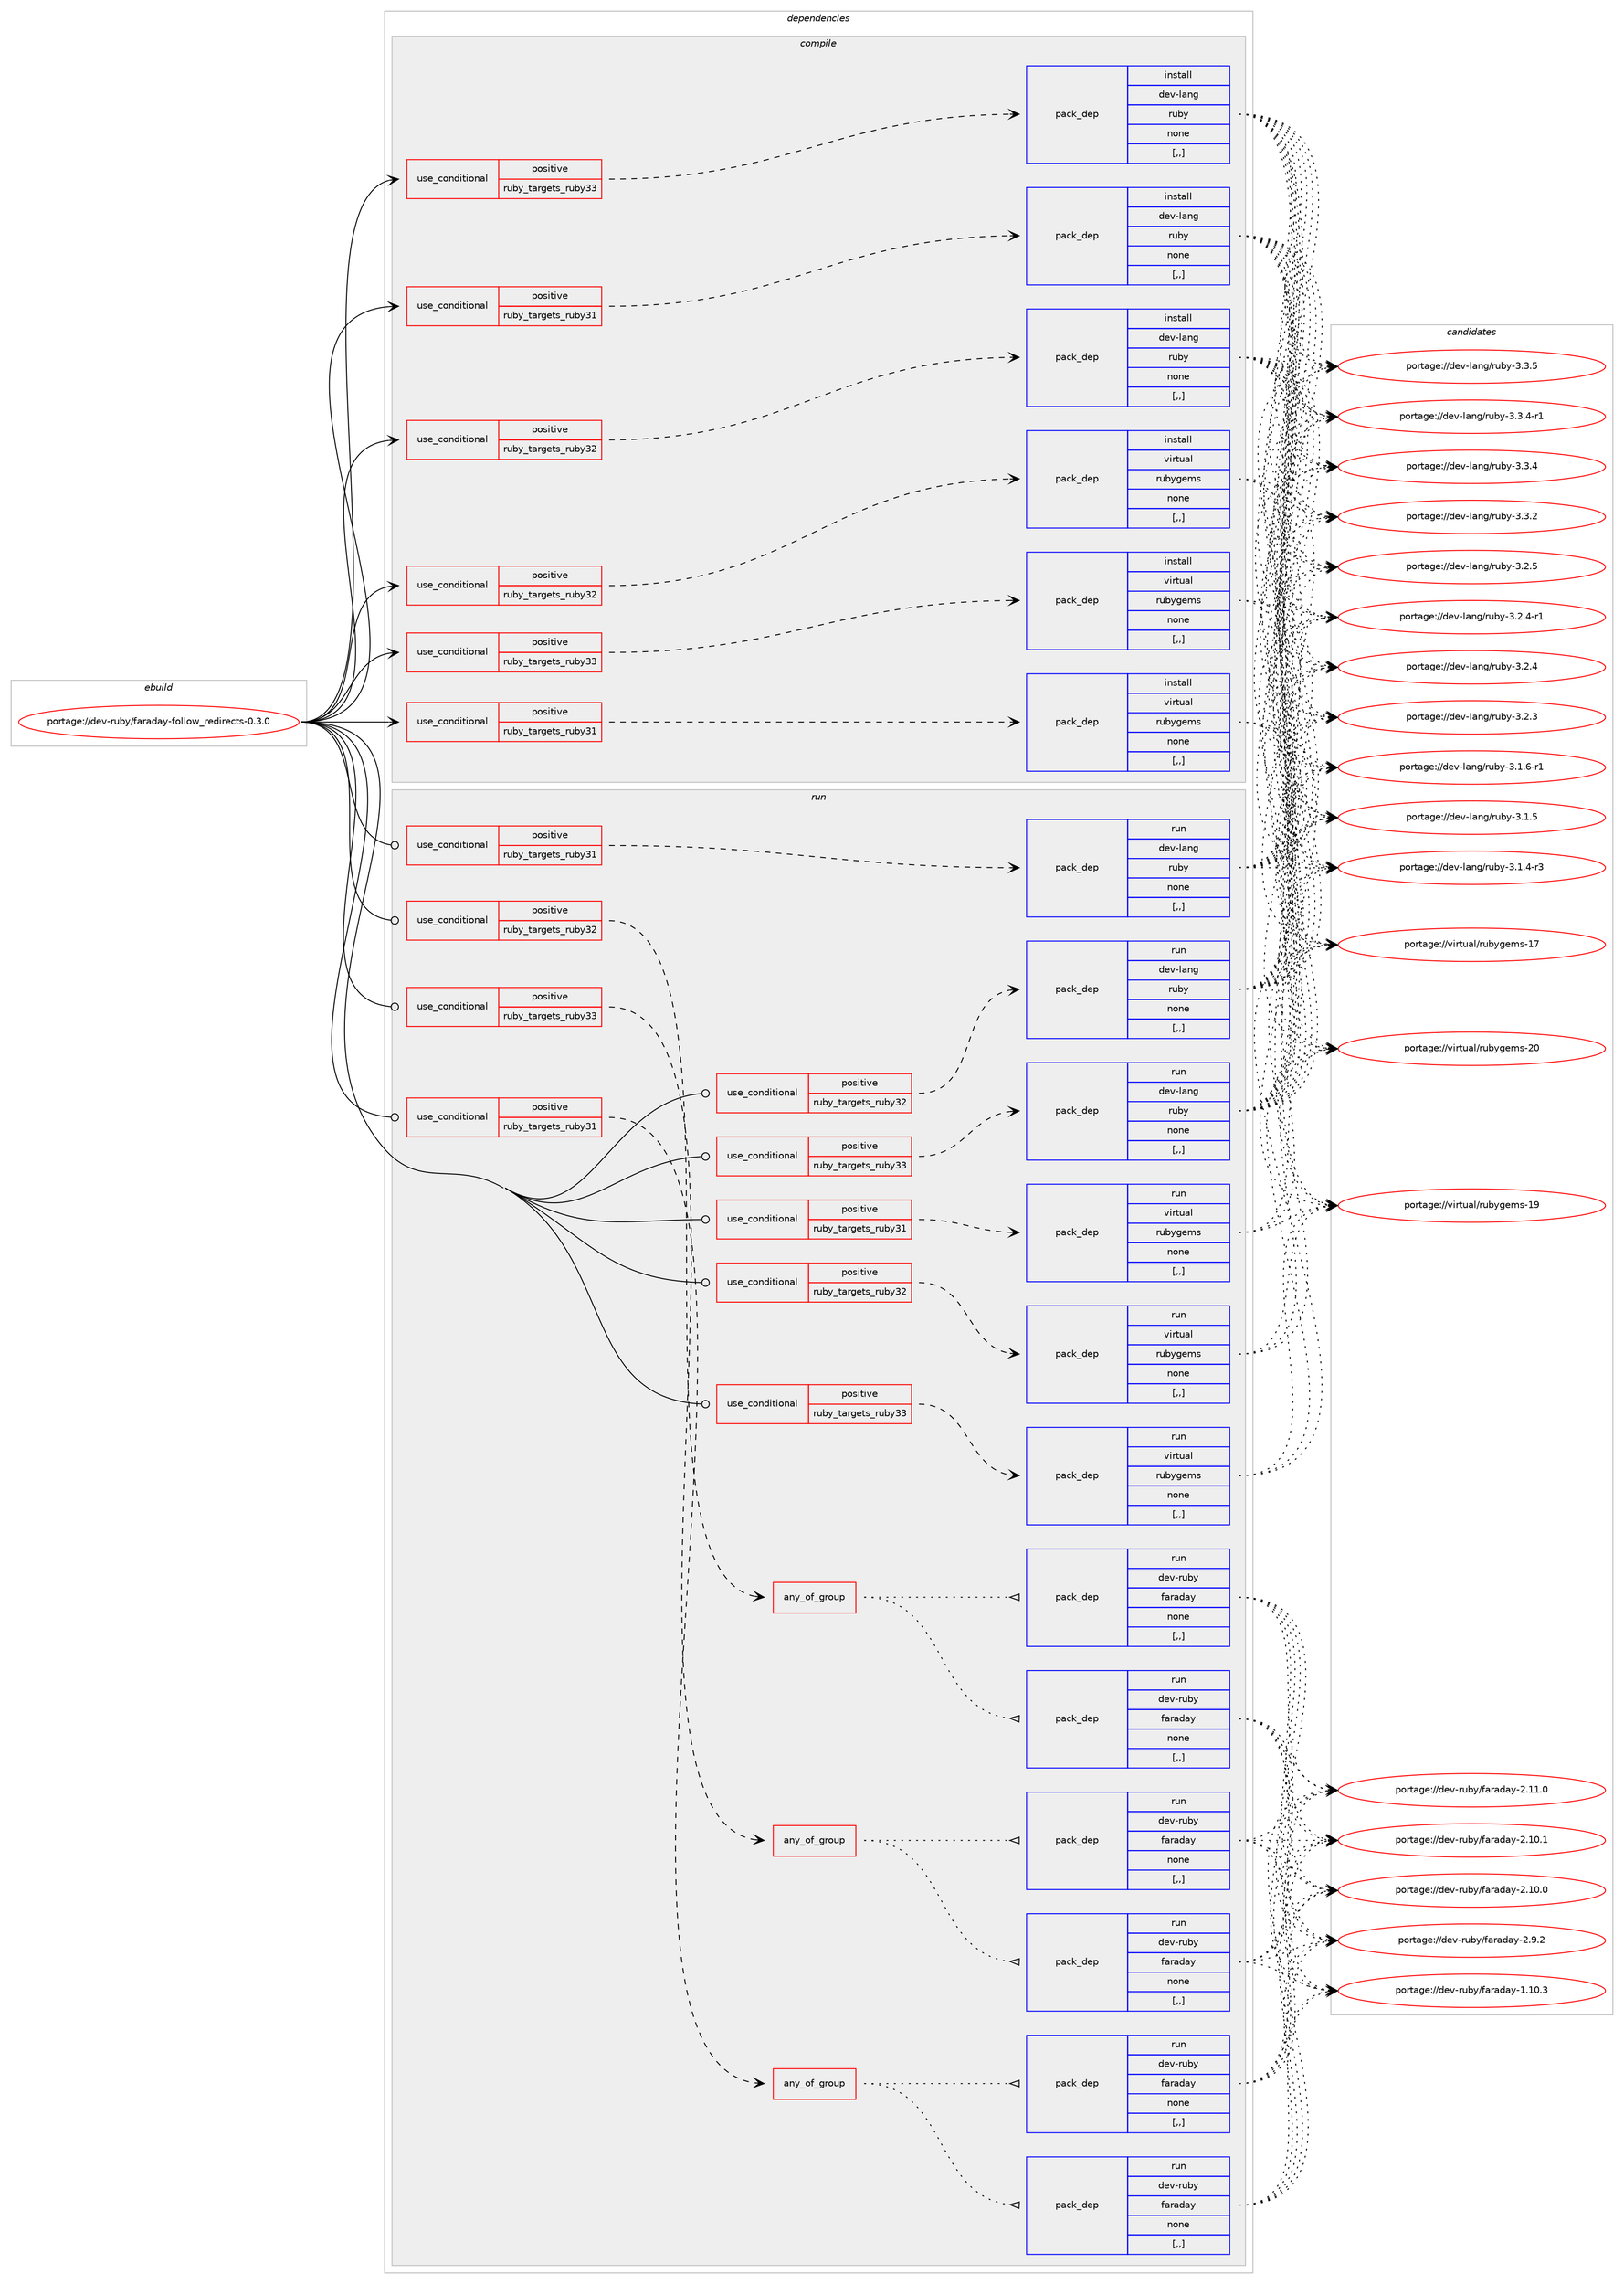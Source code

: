 digraph prolog {

# *************
# Graph options
# *************

newrank=true;
concentrate=true;
compound=true;
graph [rankdir=LR,fontname=Helvetica,fontsize=10,ranksep=1.5];#, ranksep=2.5, nodesep=0.2];
edge  [arrowhead=vee];
node  [fontname=Helvetica,fontsize=10];

# **********
# The ebuild
# **********

subgraph cluster_leftcol {
color=gray;
label=<<i>ebuild</i>>;
id [label="portage://dev-ruby/faraday-follow_redirects-0.3.0", color=red, width=4, href="../dev-ruby/faraday-follow_redirects-0.3.0.svg"];
}

# ****************
# The dependencies
# ****************

subgraph cluster_midcol {
color=gray;
label=<<i>dependencies</i>>;
subgraph cluster_compile {
fillcolor="#eeeeee";
style=filled;
label=<<i>compile</i>>;
subgraph cond178424 {
dependency679211 [label=<<TABLE BORDER="0" CELLBORDER="1" CELLSPACING="0" CELLPADDING="4"><TR><TD ROWSPAN="3" CELLPADDING="10">use_conditional</TD></TR><TR><TD>positive</TD></TR><TR><TD>ruby_targets_ruby31</TD></TR></TABLE>>, shape=none, color=red];
subgraph pack495867 {
dependency679212 [label=<<TABLE BORDER="0" CELLBORDER="1" CELLSPACING="0" CELLPADDING="4" WIDTH="220"><TR><TD ROWSPAN="6" CELLPADDING="30">pack_dep</TD></TR><TR><TD WIDTH="110">install</TD></TR><TR><TD>dev-lang</TD></TR><TR><TD>ruby</TD></TR><TR><TD>none</TD></TR><TR><TD>[,,]</TD></TR></TABLE>>, shape=none, color=blue];
}
dependency679211:e -> dependency679212:w [weight=20,style="dashed",arrowhead="vee"];
}
id:e -> dependency679211:w [weight=20,style="solid",arrowhead="vee"];
subgraph cond178425 {
dependency679213 [label=<<TABLE BORDER="0" CELLBORDER="1" CELLSPACING="0" CELLPADDING="4"><TR><TD ROWSPAN="3" CELLPADDING="10">use_conditional</TD></TR><TR><TD>positive</TD></TR><TR><TD>ruby_targets_ruby31</TD></TR></TABLE>>, shape=none, color=red];
subgraph pack495868 {
dependency679214 [label=<<TABLE BORDER="0" CELLBORDER="1" CELLSPACING="0" CELLPADDING="4" WIDTH="220"><TR><TD ROWSPAN="6" CELLPADDING="30">pack_dep</TD></TR><TR><TD WIDTH="110">install</TD></TR><TR><TD>virtual</TD></TR><TR><TD>rubygems</TD></TR><TR><TD>none</TD></TR><TR><TD>[,,]</TD></TR></TABLE>>, shape=none, color=blue];
}
dependency679213:e -> dependency679214:w [weight=20,style="dashed",arrowhead="vee"];
}
id:e -> dependency679213:w [weight=20,style="solid",arrowhead="vee"];
subgraph cond178426 {
dependency679215 [label=<<TABLE BORDER="0" CELLBORDER="1" CELLSPACING="0" CELLPADDING="4"><TR><TD ROWSPAN="3" CELLPADDING="10">use_conditional</TD></TR><TR><TD>positive</TD></TR><TR><TD>ruby_targets_ruby32</TD></TR></TABLE>>, shape=none, color=red];
subgraph pack495869 {
dependency679216 [label=<<TABLE BORDER="0" CELLBORDER="1" CELLSPACING="0" CELLPADDING="4" WIDTH="220"><TR><TD ROWSPAN="6" CELLPADDING="30">pack_dep</TD></TR><TR><TD WIDTH="110">install</TD></TR><TR><TD>dev-lang</TD></TR><TR><TD>ruby</TD></TR><TR><TD>none</TD></TR><TR><TD>[,,]</TD></TR></TABLE>>, shape=none, color=blue];
}
dependency679215:e -> dependency679216:w [weight=20,style="dashed",arrowhead="vee"];
}
id:e -> dependency679215:w [weight=20,style="solid",arrowhead="vee"];
subgraph cond178427 {
dependency679217 [label=<<TABLE BORDER="0" CELLBORDER="1" CELLSPACING="0" CELLPADDING="4"><TR><TD ROWSPAN="3" CELLPADDING="10">use_conditional</TD></TR><TR><TD>positive</TD></TR><TR><TD>ruby_targets_ruby32</TD></TR></TABLE>>, shape=none, color=red];
subgraph pack495870 {
dependency679218 [label=<<TABLE BORDER="0" CELLBORDER="1" CELLSPACING="0" CELLPADDING="4" WIDTH="220"><TR><TD ROWSPAN="6" CELLPADDING="30">pack_dep</TD></TR><TR><TD WIDTH="110">install</TD></TR><TR><TD>virtual</TD></TR><TR><TD>rubygems</TD></TR><TR><TD>none</TD></TR><TR><TD>[,,]</TD></TR></TABLE>>, shape=none, color=blue];
}
dependency679217:e -> dependency679218:w [weight=20,style="dashed",arrowhead="vee"];
}
id:e -> dependency679217:w [weight=20,style="solid",arrowhead="vee"];
subgraph cond178428 {
dependency679219 [label=<<TABLE BORDER="0" CELLBORDER="1" CELLSPACING="0" CELLPADDING="4"><TR><TD ROWSPAN="3" CELLPADDING="10">use_conditional</TD></TR><TR><TD>positive</TD></TR><TR><TD>ruby_targets_ruby33</TD></TR></TABLE>>, shape=none, color=red];
subgraph pack495871 {
dependency679220 [label=<<TABLE BORDER="0" CELLBORDER="1" CELLSPACING="0" CELLPADDING="4" WIDTH="220"><TR><TD ROWSPAN="6" CELLPADDING="30">pack_dep</TD></TR><TR><TD WIDTH="110">install</TD></TR><TR><TD>dev-lang</TD></TR><TR><TD>ruby</TD></TR><TR><TD>none</TD></TR><TR><TD>[,,]</TD></TR></TABLE>>, shape=none, color=blue];
}
dependency679219:e -> dependency679220:w [weight=20,style="dashed",arrowhead="vee"];
}
id:e -> dependency679219:w [weight=20,style="solid",arrowhead="vee"];
subgraph cond178429 {
dependency679221 [label=<<TABLE BORDER="0" CELLBORDER="1" CELLSPACING="0" CELLPADDING="4"><TR><TD ROWSPAN="3" CELLPADDING="10">use_conditional</TD></TR><TR><TD>positive</TD></TR><TR><TD>ruby_targets_ruby33</TD></TR></TABLE>>, shape=none, color=red];
subgraph pack495872 {
dependency679222 [label=<<TABLE BORDER="0" CELLBORDER="1" CELLSPACING="0" CELLPADDING="4" WIDTH="220"><TR><TD ROWSPAN="6" CELLPADDING="30">pack_dep</TD></TR><TR><TD WIDTH="110">install</TD></TR><TR><TD>virtual</TD></TR><TR><TD>rubygems</TD></TR><TR><TD>none</TD></TR><TR><TD>[,,]</TD></TR></TABLE>>, shape=none, color=blue];
}
dependency679221:e -> dependency679222:w [weight=20,style="dashed",arrowhead="vee"];
}
id:e -> dependency679221:w [weight=20,style="solid",arrowhead="vee"];
}
subgraph cluster_compileandrun {
fillcolor="#eeeeee";
style=filled;
label=<<i>compile and run</i>>;
}
subgraph cluster_run {
fillcolor="#eeeeee";
style=filled;
label=<<i>run</i>>;
subgraph cond178430 {
dependency679223 [label=<<TABLE BORDER="0" CELLBORDER="1" CELLSPACING="0" CELLPADDING="4"><TR><TD ROWSPAN="3" CELLPADDING="10">use_conditional</TD></TR><TR><TD>positive</TD></TR><TR><TD>ruby_targets_ruby31</TD></TR></TABLE>>, shape=none, color=red];
subgraph any4539 {
dependency679224 [label=<<TABLE BORDER="0" CELLBORDER="1" CELLSPACING="0" CELLPADDING="4"><TR><TD CELLPADDING="10">any_of_group</TD></TR></TABLE>>, shape=none, color=red];subgraph pack495873 {
dependency679225 [label=<<TABLE BORDER="0" CELLBORDER="1" CELLSPACING="0" CELLPADDING="4" WIDTH="220"><TR><TD ROWSPAN="6" CELLPADDING="30">pack_dep</TD></TR><TR><TD WIDTH="110">run</TD></TR><TR><TD>dev-ruby</TD></TR><TR><TD>faraday</TD></TR><TR><TD>none</TD></TR><TR><TD>[,,]</TD></TR></TABLE>>, shape=none, color=blue];
}
dependency679224:e -> dependency679225:w [weight=20,style="dotted",arrowhead="oinv"];
subgraph pack495874 {
dependency679226 [label=<<TABLE BORDER="0" CELLBORDER="1" CELLSPACING="0" CELLPADDING="4" WIDTH="220"><TR><TD ROWSPAN="6" CELLPADDING="30">pack_dep</TD></TR><TR><TD WIDTH="110">run</TD></TR><TR><TD>dev-ruby</TD></TR><TR><TD>faraday</TD></TR><TR><TD>none</TD></TR><TR><TD>[,,]</TD></TR></TABLE>>, shape=none, color=blue];
}
dependency679224:e -> dependency679226:w [weight=20,style="dotted",arrowhead="oinv"];
}
dependency679223:e -> dependency679224:w [weight=20,style="dashed",arrowhead="vee"];
}
id:e -> dependency679223:w [weight=20,style="solid",arrowhead="odot"];
subgraph cond178431 {
dependency679227 [label=<<TABLE BORDER="0" CELLBORDER="1" CELLSPACING="0" CELLPADDING="4"><TR><TD ROWSPAN="3" CELLPADDING="10">use_conditional</TD></TR><TR><TD>positive</TD></TR><TR><TD>ruby_targets_ruby31</TD></TR></TABLE>>, shape=none, color=red];
subgraph pack495875 {
dependency679228 [label=<<TABLE BORDER="0" CELLBORDER="1" CELLSPACING="0" CELLPADDING="4" WIDTH="220"><TR><TD ROWSPAN="6" CELLPADDING="30">pack_dep</TD></TR><TR><TD WIDTH="110">run</TD></TR><TR><TD>dev-lang</TD></TR><TR><TD>ruby</TD></TR><TR><TD>none</TD></TR><TR><TD>[,,]</TD></TR></TABLE>>, shape=none, color=blue];
}
dependency679227:e -> dependency679228:w [weight=20,style="dashed",arrowhead="vee"];
}
id:e -> dependency679227:w [weight=20,style="solid",arrowhead="odot"];
subgraph cond178432 {
dependency679229 [label=<<TABLE BORDER="0" CELLBORDER="1" CELLSPACING="0" CELLPADDING="4"><TR><TD ROWSPAN="3" CELLPADDING="10">use_conditional</TD></TR><TR><TD>positive</TD></TR><TR><TD>ruby_targets_ruby31</TD></TR></TABLE>>, shape=none, color=red];
subgraph pack495876 {
dependency679230 [label=<<TABLE BORDER="0" CELLBORDER="1" CELLSPACING="0" CELLPADDING="4" WIDTH="220"><TR><TD ROWSPAN="6" CELLPADDING="30">pack_dep</TD></TR><TR><TD WIDTH="110">run</TD></TR><TR><TD>virtual</TD></TR><TR><TD>rubygems</TD></TR><TR><TD>none</TD></TR><TR><TD>[,,]</TD></TR></TABLE>>, shape=none, color=blue];
}
dependency679229:e -> dependency679230:w [weight=20,style="dashed",arrowhead="vee"];
}
id:e -> dependency679229:w [weight=20,style="solid",arrowhead="odot"];
subgraph cond178433 {
dependency679231 [label=<<TABLE BORDER="0" CELLBORDER="1" CELLSPACING="0" CELLPADDING="4"><TR><TD ROWSPAN="3" CELLPADDING="10">use_conditional</TD></TR><TR><TD>positive</TD></TR><TR><TD>ruby_targets_ruby32</TD></TR></TABLE>>, shape=none, color=red];
subgraph any4540 {
dependency679232 [label=<<TABLE BORDER="0" CELLBORDER="1" CELLSPACING="0" CELLPADDING="4"><TR><TD CELLPADDING="10">any_of_group</TD></TR></TABLE>>, shape=none, color=red];subgraph pack495877 {
dependency679233 [label=<<TABLE BORDER="0" CELLBORDER="1" CELLSPACING="0" CELLPADDING="4" WIDTH="220"><TR><TD ROWSPAN="6" CELLPADDING="30">pack_dep</TD></TR><TR><TD WIDTH="110">run</TD></TR><TR><TD>dev-ruby</TD></TR><TR><TD>faraday</TD></TR><TR><TD>none</TD></TR><TR><TD>[,,]</TD></TR></TABLE>>, shape=none, color=blue];
}
dependency679232:e -> dependency679233:w [weight=20,style="dotted",arrowhead="oinv"];
subgraph pack495878 {
dependency679234 [label=<<TABLE BORDER="0" CELLBORDER="1" CELLSPACING="0" CELLPADDING="4" WIDTH="220"><TR><TD ROWSPAN="6" CELLPADDING="30">pack_dep</TD></TR><TR><TD WIDTH="110">run</TD></TR><TR><TD>dev-ruby</TD></TR><TR><TD>faraday</TD></TR><TR><TD>none</TD></TR><TR><TD>[,,]</TD></TR></TABLE>>, shape=none, color=blue];
}
dependency679232:e -> dependency679234:w [weight=20,style="dotted",arrowhead="oinv"];
}
dependency679231:e -> dependency679232:w [weight=20,style="dashed",arrowhead="vee"];
}
id:e -> dependency679231:w [weight=20,style="solid",arrowhead="odot"];
subgraph cond178434 {
dependency679235 [label=<<TABLE BORDER="0" CELLBORDER="1" CELLSPACING="0" CELLPADDING="4"><TR><TD ROWSPAN="3" CELLPADDING="10">use_conditional</TD></TR><TR><TD>positive</TD></TR><TR><TD>ruby_targets_ruby32</TD></TR></TABLE>>, shape=none, color=red];
subgraph pack495879 {
dependency679236 [label=<<TABLE BORDER="0" CELLBORDER="1" CELLSPACING="0" CELLPADDING="4" WIDTH="220"><TR><TD ROWSPAN="6" CELLPADDING="30">pack_dep</TD></TR><TR><TD WIDTH="110">run</TD></TR><TR><TD>dev-lang</TD></TR><TR><TD>ruby</TD></TR><TR><TD>none</TD></TR><TR><TD>[,,]</TD></TR></TABLE>>, shape=none, color=blue];
}
dependency679235:e -> dependency679236:w [weight=20,style="dashed",arrowhead="vee"];
}
id:e -> dependency679235:w [weight=20,style="solid",arrowhead="odot"];
subgraph cond178435 {
dependency679237 [label=<<TABLE BORDER="0" CELLBORDER="1" CELLSPACING="0" CELLPADDING="4"><TR><TD ROWSPAN="3" CELLPADDING="10">use_conditional</TD></TR><TR><TD>positive</TD></TR><TR><TD>ruby_targets_ruby32</TD></TR></TABLE>>, shape=none, color=red];
subgraph pack495880 {
dependency679238 [label=<<TABLE BORDER="0" CELLBORDER="1" CELLSPACING="0" CELLPADDING="4" WIDTH="220"><TR><TD ROWSPAN="6" CELLPADDING="30">pack_dep</TD></TR><TR><TD WIDTH="110">run</TD></TR><TR><TD>virtual</TD></TR><TR><TD>rubygems</TD></TR><TR><TD>none</TD></TR><TR><TD>[,,]</TD></TR></TABLE>>, shape=none, color=blue];
}
dependency679237:e -> dependency679238:w [weight=20,style="dashed",arrowhead="vee"];
}
id:e -> dependency679237:w [weight=20,style="solid",arrowhead="odot"];
subgraph cond178436 {
dependency679239 [label=<<TABLE BORDER="0" CELLBORDER="1" CELLSPACING="0" CELLPADDING="4"><TR><TD ROWSPAN="3" CELLPADDING="10">use_conditional</TD></TR><TR><TD>positive</TD></TR><TR><TD>ruby_targets_ruby33</TD></TR></TABLE>>, shape=none, color=red];
subgraph any4541 {
dependency679240 [label=<<TABLE BORDER="0" CELLBORDER="1" CELLSPACING="0" CELLPADDING="4"><TR><TD CELLPADDING="10">any_of_group</TD></TR></TABLE>>, shape=none, color=red];subgraph pack495881 {
dependency679241 [label=<<TABLE BORDER="0" CELLBORDER="1" CELLSPACING="0" CELLPADDING="4" WIDTH="220"><TR><TD ROWSPAN="6" CELLPADDING="30">pack_dep</TD></TR><TR><TD WIDTH="110">run</TD></TR><TR><TD>dev-ruby</TD></TR><TR><TD>faraday</TD></TR><TR><TD>none</TD></TR><TR><TD>[,,]</TD></TR></TABLE>>, shape=none, color=blue];
}
dependency679240:e -> dependency679241:w [weight=20,style="dotted",arrowhead="oinv"];
subgraph pack495882 {
dependency679242 [label=<<TABLE BORDER="0" CELLBORDER="1" CELLSPACING="0" CELLPADDING="4" WIDTH="220"><TR><TD ROWSPAN="6" CELLPADDING="30">pack_dep</TD></TR><TR><TD WIDTH="110">run</TD></TR><TR><TD>dev-ruby</TD></TR><TR><TD>faraday</TD></TR><TR><TD>none</TD></TR><TR><TD>[,,]</TD></TR></TABLE>>, shape=none, color=blue];
}
dependency679240:e -> dependency679242:w [weight=20,style="dotted",arrowhead="oinv"];
}
dependency679239:e -> dependency679240:w [weight=20,style="dashed",arrowhead="vee"];
}
id:e -> dependency679239:w [weight=20,style="solid",arrowhead="odot"];
subgraph cond178437 {
dependency679243 [label=<<TABLE BORDER="0" CELLBORDER="1" CELLSPACING="0" CELLPADDING="4"><TR><TD ROWSPAN="3" CELLPADDING="10">use_conditional</TD></TR><TR><TD>positive</TD></TR><TR><TD>ruby_targets_ruby33</TD></TR></TABLE>>, shape=none, color=red];
subgraph pack495883 {
dependency679244 [label=<<TABLE BORDER="0" CELLBORDER="1" CELLSPACING="0" CELLPADDING="4" WIDTH="220"><TR><TD ROWSPAN="6" CELLPADDING="30">pack_dep</TD></TR><TR><TD WIDTH="110">run</TD></TR><TR><TD>dev-lang</TD></TR><TR><TD>ruby</TD></TR><TR><TD>none</TD></TR><TR><TD>[,,]</TD></TR></TABLE>>, shape=none, color=blue];
}
dependency679243:e -> dependency679244:w [weight=20,style="dashed",arrowhead="vee"];
}
id:e -> dependency679243:w [weight=20,style="solid",arrowhead="odot"];
subgraph cond178438 {
dependency679245 [label=<<TABLE BORDER="0" CELLBORDER="1" CELLSPACING="0" CELLPADDING="4"><TR><TD ROWSPAN="3" CELLPADDING="10">use_conditional</TD></TR><TR><TD>positive</TD></TR><TR><TD>ruby_targets_ruby33</TD></TR></TABLE>>, shape=none, color=red];
subgraph pack495884 {
dependency679246 [label=<<TABLE BORDER="0" CELLBORDER="1" CELLSPACING="0" CELLPADDING="4" WIDTH="220"><TR><TD ROWSPAN="6" CELLPADDING="30">pack_dep</TD></TR><TR><TD WIDTH="110">run</TD></TR><TR><TD>virtual</TD></TR><TR><TD>rubygems</TD></TR><TR><TD>none</TD></TR><TR><TD>[,,]</TD></TR></TABLE>>, shape=none, color=blue];
}
dependency679245:e -> dependency679246:w [weight=20,style="dashed",arrowhead="vee"];
}
id:e -> dependency679245:w [weight=20,style="solid",arrowhead="odot"];
}
}

# **************
# The candidates
# **************

subgraph cluster_choices {
rank=same;
color=gray;
label=<<i>candidates</i>>;

subgraph choice495867 {
color=black;
nodesep=1;
choice10010111845108971101034711411798121455146514653 [label="portage://dev-lang/ruby-3.3.5", color=red, width=4,href="../dev-lang/ruby-3.3.5.svg"];
choice100101118451089711010347114117981214551465146524511449 [label="portage://dev-lang/ruby-3.3.4-r1", color=red, width=4,href="../dev-lang/ruby-3.3.4-r1.svg"];
choice10010111845108971101034711411798121455146514652 [label="portage://dev-lang/ruby-3.3.4", color=red, width=4,href="../dev-lang/ruby-3.3.4.svg"];
choice10010111845108971101034711411798121455146514650 [label="portage://dev-lang/ruby-3.3.2", color=red, width=4,href="../dev-lang/ruby-3.3.2.svg"];
choice10010111845108971101034711411798121455146504653 [label="portage://dev-lang/ruby-3.2.5", color=red, width=4,href="../dev-lang/ruby-3.2.5.svg"];
choice100101118451089711010347114117981214551465046524511449 [label="portage://dev-lang/ruby-3.2.4-r1", color=red, width=4,href="../dev-lang/ruby-3.2.4-r1.svg"];
choice10010111845108971101034711411798121455146504652 [label="portage://dev-lang/ruby-3.2.4", color=red, width=4,href="../dev-lang/ruby-3.2.4.svg"];
choice10010111845108971101034711411798121455146504651 [label="portage://dev-lang/ruby-3.2.3", color=red, width=4,href="../dev-lang/ruby-3.2.3.svg"];
choice100101118451089711010347114117981214551464946544511449 [label="portage://dev-lang/ruby-3.1.6-r1", color=red, width=4,href="../dev-lang/ruby-3.1.6-r1.svg"];
choice10010111845108971101034711411798121455146494653 [label="portage://dev-lang/ruby-3.1.5", color=red, width=4,href="../dev-lang/ruby-3.1.5.svg"];
choice100101118451089711010347114117981214551464946524511451 [label="portage://dev-lang/ruby-3.1.4-r3", color=red, width=4,href="../dev-lang/ruby-3.1.4-r3.svg"];
dependency679212:e -> choice10010111845108971101034711411798121455146514653:w [style=dotted,weight="100"];
dependency679212:e -> choice100101118451089711010347114117981214551465146524511449:w [style=dotted,weight="100"];
dependency679212:e -> choice10010111845108971101034711411798121455146514652:w [style=dotted,weight="100"];
dependency679212:e -> choice10010111845108971101034711411798121455146514650:w [style=dotted,weight="100"];
dependency679212:e -> choice10010111845108971101034711411798121455146504653:w [style=dotted,weight="100"];
dependency679212:e -> choice100101118451089711010347114117981214551465046524511449:w [style=dotted,weight="100"];
dependency679212:e -> choice10010111845108971101034711411798121455146504652:w [style=dotted,weight="100"];
dependency679212:e -> choice10010111845108971101034711411798121455146504651:w [style=dotted,weight="100"];
dependency679212:e -> choice100101118451089711010347114117981214551464946544511449:w [style=dotted,weight="100"];
dependency679212:e -> choice10010111845108971101034711411798121455146494653:w [style=dotted,weight="100"];
dependency679212:e -> choice100101118451089711010347114117981214551464946524511451:w [style=dotted,weight="100"];
}
subgraph choice495868 {
color=black;
nodesep=1;
choice118105114116117971084711411798121103101109115455048 [label="portage://virtual/rubygems-20", color=red, width=4,href="../virtual/rubygems-20.svg"];
choice118105114116117971084711411798121103101109115454957 [label="portage://virtual/rubygems-19", color=red, width=4,href="../virtual/rubygems-19.svg"];
choice118105114116117971084711411798121103101109115454955 [label="portage://virtual/rubygems-17", color=red, width=4,href="../virtual/rubygems-17.svg"];
dependency679214:e -> choice118105114116117971084711411798121103101109115455048:w [style=dotted,weight="100"];
dependency679214:e -> choice118105114116117971084711411798121103101109115454957:w [style=dotted,weight="100"];
dependency679214:e -> choice118105114116117971084711411798121103101109115454955:w [style=dotted,weight="100"];
}
subgraph choice495869 {
color=black;
nodesep=1;
choice10010111845108971101034711411798121455146514653 [label="portage://dev-lang/ruby-3.3.5", color=red, width=4,href="../dev-lang/ruby-3.3.5.svg"];
choice100101118451089711010347114117981214551465146524511449 [label="portage://dev-lang/ruby-3.3.4-r1", color=red, width=4,href="../dev-lang/ruby-3.3.4-r1.svg"];
choice10010111845108971101034711411798121455146514652 [label="portage://dev-lang/ruby-3.3.4", color=red, width=4,href="../dev-lang/ruby-3.3.4.svg"];
choice10010111845108971101034711411798121455146514650 [label="portage://dev-lang/ruby-3.3.2", color=red, width=4,href="../dev-lang/ruby-3.3.2.svg"];
choice10010111845108971101034711411798121455146504653 [label="portage://dev-lang/ruby-3.2.5", color=red, width=4,href="../dev-lang/ruby-3.2.5.svg"];
choice100101118451089711010347114117981214551465046524511449 [label="portage://dev-lang/ruby-3.2.4-r1", color=red, width=4,href="../dev-lang/ruby-3.2.4-r1.svg"];
choice10010111845108971101034711411798121455146504652 [label="portage://dev-lang/ruby-3.2.4", color=red, width=4,href="../dev-lang/ruby-3.2.4.svg"];
choice10010111845108971101034711411798121455146504651 [label="portage://dev-lang/ruby-3.2.3", color=red, width=4,href="../dev-lang/ruby-3.2.3.svg"];
choice100101118451089711010347114117981214551464946544511449 [label="portage://dev-lang/ruby-3.1.6-r1", color=red, width=4,href="../dev-lang/ruby-3.1.6-r1.svg"];
choice10010111845108971101034711411798121455146494653 [label="portage://dev-lang/ruby-3.1.5", color=red, width=4,href="../dev-lang/ruby-3.1.5.svg"];
choice100101118451089711010347114117981214551464946524511451 [label="portage://dev-lang/ruby-3.1.4-r3", color=red, width=4,href="../dev-lang/ruby-3.1.4-r3.svg"];
dependency679216:e -> choice10010111845108971101034711411798121455146514653:w [style=dotted,weight="100"];
dependency679216:e -> choice100101118451089711010347114117981214551465146524511449:w [style=dotted,weight="100"];
dependency679216:e -> choice10010111845108971101034711411798121455146514652:w [style=dotted,weight="100"];
dependency679216:e -> choice10010111845108971101034711411798121455146514650:w [style=dotted,weight="100"];
dependency679216:e -> choice10010111845108971101034711411798121455146504653:w [style=dotted,weight="100"];
dependency679216:e -> choice100101118451089711010347114117981214551465046524511449:w [style=dotted,weight="100"];
dependency679216:e -> choice10010111845108971101034711411798121455146504652:w [style=dotted,weight="100"];
dependency679216:e -> choice10010111845108971101034711411798121455146504651:w [style=dotted,weight="100"];
dependency679216:e -> choice100101118451089711010347114117981214551464946544511449:w [style=dotted,weight="100"];
dependency679216:e -> choice10010111845108971101034711411798121455146494653:w [style=dotted,weight="100"];
dependency679216:e -> choice100101118451089711010347114117981214551464946524511451:w [style=dotted,weight="100"];
}
subgraph choice495870 {
color=black;
nodesep=1;
choice118105114116117971084711411798121103101109115455048 [label="portage://virtual/rubygems-20", color=red, width=4,href="../virtual/rubygems-20.svg"];
choice118105114116117971084711411798121103101109115454957 [label="portage://virtual/rubygems-19", color=red, width=4,href="../virtual/rubygems-19.svg"];
choice118105114116117971084711411798121103101109115454955 [label="portage://virtual/rubygems-17", color=red, width=4,href="../virtual/rubygems-17.svg"];
dependency679218:e -> choice118105114116117971084711411798121103101109115455048:w [style=dotted,weight="100"];
dependency679218:e -> choice118105114116117971084711411798121103101109115454957:w [style=dotted,weight="100"];
dependency679218:e -> choice118105114116117971084711411798121103101109115454955:w [style=dotted,weight="100"];
}
subgraph choice495871 {
color=black;
nodesep=1;
choice10010111845108971101034711411798121455146514653 [label="portage://dev-lang/ruby-3.3.5", color=red, width=4,href="../dev-lang/ruby-3.3.5.svg"];
choice100101118451089711010347114117981214551465146524511449 [label="portage://dev-lang/ruby-3.3.4-r1", color=red, width=4,href="../dev-lang/ruby-3.3.4-r1.svg"];
choice10010111845108971101034711411798121455146514652 [label="portage://dev-lang/ruby-3.3.4", color=red, width=4,href="../dev-lang/ruby-3.3.4.svg"];
choice10010111845108971101034711411798121455146514650 [label="portage://dev-lang/ruby-3.3.2", color=red, width=4,href="../dev-lang/ruby-3.3.2.svg"];
choice10010111845108971101034711411798121455146504653 [label="portage://dev-lang/ruby-3.2.5", color=red, width=4,href="../dev-lang/ruby-3.2.5.svg"];
choice100101118451089711010347114117981214551465046524511449 [label="portage://dev-lang/ruby-3.2.4-r1", color=red, width=4,href="../dev-lang/ruby-3.2.4-r1.svg"];
choice10010111845108971101034711411798121455146504652 [label="portage://dev-lang/ruby-3.2.4", color=red, width=4,href="../dev-lang/ruby-3.2.4.svg"];
choice10010111845108971101034711411798121455146504651 [label="portage://dev-lang/ruby-3.2.3", color=red, width=4,href="../dev-lang/ruby-3.2.3.svg"];
choice100101118451089711010347114117981214551464946544511449 [label="portage://dev-lang/ruby-3.1.6-r1", color=red, width=4,href="../dev-lang/ruby-3.1.6-r1.svg"];
choice10010111845108971101034711411798121455146494653 [label="portage://dev-lang/ruby-3.1.5", color=red, width=4,href="../dev-lang/ruby-3.1.5.svg"];
choice100101118451089711010347114117981214551464946524511451 [label="portage://dev-lang/ruby-3.1.4-r3", color=red, width=4,href="../dev-lang/ruby-3.1.4-r3.svg"];
dependency679220:e -> choice10010111845108971101034711411798121455146514653:w [style=dotted,weight="100"];
dependency679220:e -> choice100101118451089711010347114117981214551465146524511449:w [style=dotted,weight="100"];
dependency679220:e -> choice10010111845108971101034711411798121455146514652:w [style=dotted,weight="100"];
dependency679220:e -> choice10010111845108971101034711411798121455146514650:w [style=dotted,weight="100"];
dependency679220:e -> choice10010111845108971101034711411798121455146504653:w [style=dotted,weight="100"];
dependency679220:e -> choice100101118451089711010347114117981214551465046524511449:w [style=dotted,weight="100"];
dependency679220:e -> choice10010111845108971101034711411798121455146504652:w [style=dotted,weight="100"];
dependency679220:e -> choice10010111845108971101034711411798121455146504651:w [style=dotted,weight="100"];
dependency679220:e -> choice100101118451089711010347114117981214551464946544511449:w [style=dotted,weight="100"];
dependency679220:e -> choice10010111845108971101034711411798121455146494653:w [style=dotted,weight="100"];
dependency679220:e -> choice100101118451089711010347114117981214551464946524511451:w [style=dotted,weight="100"];
}
subgraph choice495872 {
color=black;
nodesep=1;
choice118105114116117971084711411798121103101109115455048 [label="portage://virtual/rubygems-20", color=red, width=4,href="../virtual/rubygems-20.svg"];
choice118105114116117971084711411798121103101109115454957 [label="portage://virtual/rubygems-19", color=red, width=4,href="../virtual/rubygems-19.svg"];
choice118105114116117971084711411798121103101109115454955 [label="portage://virtual/rubygems-17", color=red, width=4,href="../virtual/rubygems-17.svg"];
dependency679222:e -> choice118105114116117971084711411798121103101109115455048:w [style=dotted,weight="100"];
dependency679222:e -> choice118105114116117971084711411798121103101109115454957:w [style=dotted,weight="100"];
dependency679222:e -> choice118105114116117971084711411798121103101109115454955:w [style=dotted,weight="100"];
}
subgraph choice495873 {
color=black;
nodesep=1;
choice10010111845114117981214710297114971009712145504649494648 [label="portage://dev-ruby/faraday-2.11.0", color=red, width=4,href="../dev-ruby/faraday-2.11.0.svg"];
choice10010111845114117981214710297114971009712145504649484649 [label="portage://dev-ruby/faraday-2.10.1", color=red, width=4,href="../dev-ruby/faraday-2.10.1.svg"];
choice10010111845114117981214710297114971009712145504649484648 [label="portage://dev-ruby/faraday-2.10.0", color=red, width=4,href="../dev-ruby/faraday-2.10.0.svg"];
choice100101118451141179812147102971149710097121455046574650 [label="portage://dev-ruby/faraday-2.9.2", color=red, width=4,href="../dev-ruby/faraday-2.9.2.svg"];
choice10010111845114117981214710297114971009712145494649484651 [label="portage://dev-ruby/faraday-1.10.3", color=red, width=4,href="../dev-ruby/faraday-1.10.3.svg"];
dependency679225:e -> choice10010111845114117981214710297114971009712145504649494648:w [style=dotted,weight="100"];
dependency679225:e -> choice10010111845114117981214710297114971009712145504649484649:w [style=dotted,weight="100"];
dependency679225:e -> choice10010111845114117981214710297114971009712145504649484648:w [style=dotted,weight="100"];
dependency679225:e -> choice100101118451141179812147102971149710097121455046574650:w [style=dotted,weight="100"];
dependency679225:e -> choice10010111845114117981214710297114971009712145494649484651:w [style=dotted,weight="100"];
}
subgraph choice495874 {
color=black;
nodesep=1;
choice10010111845114117981214710297114971009712145504649494648 [label="portage://dev-ruby/faraday-2.11.0", color=red, width=4,href="../dev-ruby/faraday-2.11.0.svg"];
choice10010111845114117981214710297114971009712145504649484649 [label="portage://dev-ruby/faraday-2.10.1", color=red, width=4,href="../dev-ruby/faraday-2.10.1.svg"];
choice10010111845114117981214710297114971009712145504649484648 [label="portage://dev-ruby/faraday-2.10.0", color=red, width=4,href="../dev-ruby/faraday-2.10.0.svg"];
choice100101118451141179812147102971149710097121455046574650 [label="portage://dev-ruby/faraday-2.9.2", color=red, width=4,href="../dev-ruby/faraday-2.9.2.svg"];
choice10010111845114117981214710297114971009712145494649484651 [label="portage://dev-ruby/faraday-1.10.3", color=red, width=4,href="../dev-ruby/faraday-1.10.3.svg"];
dependency679226:e -> choice10010111845114117981214710297114971009712145504649494648:w [style=dotted,weight="100"];
dependency679226:e -> choice10010111845114117981214710297114971009712145504649484649:w [style=dotted,weight="100"];
dependency679226:e -> choice10010111845114117981214710297114971009712145504649484648:w [style=dotted,weight="100"];
dependency679226:e -> choice100101118451141179812147102971149710097121455046574650:w [style=dotted,weight="100"];
dependency679226:e -> choice10010111845114117981214710297114971009712145494649484651:w [style=dotted,weight="100"];
}
subgraph choice495875 {
color=black;
nodesep=1;
choice10010111845108971101034711411798121455146514653 [label="portage://dev-lang/ruby-3.3.5", color=red, width=4,href="../dev-lang/ruby-3.3.5.svg"];
choice100101118451089711010347114117981214551465146524511449 [label="portage://dev-lang/ruby-3.3.4-r1", color=red, width=4,href="../dev-lang/ruby-3.3.4-r1.svg"];
choice10010111845108971101034711411798121455146514652 [label="portage://dev-lang/ruby-3.3.4", color=red, width=4,href="../dev-lang/ruby-3.3.4.svg"];
choice10010111845108971101034711411798121455146514650 [label="portage://dev-lang/ruby-3.3.2", color=red, width=4,href="../dev-lang/ruby-3.3.2.svg"];
choice10010111845108971101034711411798121455146504653 [label="portage://dev-lang/ruby-3.2.5", color=red, width=4,href="../dev-lang/ruby-3.2.5.svg"];
choice100101118451089711010347114117981214551465046524511449 [label="portage://dev-lang/ruby-3.2.4-r1", color=red, width=4,href="../dev-lang/ruby-3.2.4-r1.svg"];
choice10010111845108971101034711411798121455146504652 [label="portage://dev-lang/ruby-3.2.4", color=red, width=4,href="../dev-lang/ruby-3.2.4.svg"];
choice10010111845108971101034711411798121455146504651 [label="portage://dev-lang/ruby-3.2.3", color=red, width=4,href="../dev-lang/ruby-3.2.3.svg"];
choice100101118451089711010347114117981214551464946544511449 [label="portage://dev-lang/ruby-3.1.6-r1", color=red, width=4,href="../dev-lang/ruby-3.1.6-r1.svg"];
choice10010111845108971101034711411798121455146494653 [label="portage://dev-lang/ruby-3.1.5", color=red, width=4,href="../dev-lang/ruby-3.1.5.svg"];
choice100101118451089711010347114117981214551464946524511451 [label="portage://dev-lang/ruby-3.1.4-r3", color=red, width=4,href="../dev-lang/ruby-3.1.4-r3.svg"];
dependency679228:e -> choice10010111845108971101034711411798121455146514653:w [style=dotted,weight="100"];
dependency679228:e -> choice100101118451089711010347114117981214551465146524511449:w [style=dotted,weight="100"];
dependency679228:e -> choice10010111845108971101034711411798121455146514652:w [style=dotted,weight="100"];
dependency679228:e -> choice10010111845108971101034711411798121455146514650:w [style=dotted,weight="100"];
dependency679228:e -> choice10010111845108971101034711411798121455146504653:w [style=dotted,weight="100"];
dependency679228:e -> choice100101118451089711010347114117981214551465046524511449:w [style=dotted,weight="100"];
dependency679228:e -> choice10010111845108971101034711411798121455146504652:w [style=dotted,weight="100"];
dependency679228:e -> choice10010111845108971101034711411798121455146504651:w [style=dotted,weight="100"];
dependency679228:e -> choice100101118451089711010347114117981214551464946544511449:w [style=dotted,weight="100"];
dependency679228:e -> choice10010111845108971101034711411798121455146494653:w [style=dotted,weight="100"];
dependency679228:e -> choice100101118451089711010347114117981214551464946524511451:w [style=dotted,weight="100"];
}
subgraph choice495876 {
color=black;
nodesep=1;
choice118105114116117971084711411798121103101109115455048 [label="portage://virtual/rubygems-20", color=red, width=4,href="../virtual/rubygems-20.svg"];
choice118105114116117971084711411798121103101109115454957 [label="portage://virtual/rubygems-19", color=red, width=4,href="../virtual/rubygems-19.svg"];
choice118105114116117971084711411798121103101109115454955 [label="portage://virtual/rubygems-17", color=red, width=4,href="../virtual/rubygems-17.svg"];
dependency679230:e -> choice118105114116117971084711411798121103101109115455048:w [style=dotted,weight="100"];
dependency679230:e -> choice118105114116117971084711411798121103101109115454957:w [style=dotted,weight="100"];
dependency679230:e -> choice118105114116117971084711411798121103101109115454955:w [style=dotted,weight="100"];
}
subgraph choice495877 {
color=black;
nodesep=1;
choice10010111845114117981214710297114971009712145504649494648 [label="portage://dev-ruby/faraday-2.11.0", color=red, width=4,href="../dev-ruby/faraday-2.11.0.svg"];
choice10010111845114117981214710297114971009712145504649484649 [label="portage://dev-ruby/faraday-2.10.1", color=red, width=4,href="../dev-ruby/faraday-2.10.1.svg"];
choice10010111845114117981214710297114971009712145504649484648 [label="portage://dev-ruby/faraday-2.10.0", color=red, width=4,href="../dev-ruby/faraday-2.10.0.svg"];
choice100101118451141179812147102971149710097121455046574650 [label="portage://dev-ruby/faraday-2.9.2", color=red, width=4,href="../dev-ruby/faraday-2.9.2.svg"];
choice10010111845114117981214710297114971009712145494649484651 [label="portage://dev-ruby/faraday-1.10.3", color=red, width=4,href="../dev-ruby/faraday-1.10.3.svg"];
dependency679233:e -> choice10010111845114117981214710297114971009712145504649494648:w [style=dotted,weight="100"];
dependency679233:e -> choice10010111845114117981214710297114971009712145504649484649:w [style=dotted,weight="100"];
dependency679233:e -> choice10010111845114117981214710297114971009712145504649484648:w [style=dotted,weight="100"];
dependency679233:e -> choice100101118451141179812147102971149710097121455046574650:w [style=dotted,weight="100"];
dependency679233:e -> choice10010111845114117981214710297114971009712145494649484651:w [style=dotted,weight="100"];
}
subgraph choice495878 {
color=black;
nodesep=1;
choice10010111845114117981214710297114971009712145504649494648 [label="portage://dev-ruby/faraday-2.11.0", color=red, width=4,href="../dev-ruby/faraday-2.11.0.svg"];
choice10010111845114117981214710297114971009712145504649484649 [label="portage://dev-ruby/faraday-2.10.1", color=red, width=4,href="../dev-ruby/faraday-2.10.1.svg"];
choice10010111845114117981214710297114971009712145504649484648 [label="portage://dev-ruby/faraday-2.10.0", color=red, width=4,href="../dev-ruby/faraday-2.10.0.svg"];
choice100101118451141179812147102971149710097121455046574650 [label="portage://dev-ruby/faraday-2.9.2", color=red, width=4,href="../dev-ruby/faraday-2.9.2.svg"];
choice10010111845114117981214710297114971009712145494649484651 [label="portage://dev-ruby/faraday-1.10.3", color=red, width=4,href="../dev-ruby/faraday-1.10.3.svg"];
dependency679234:e -> choice10010111845114117981214710297114971009712145504649494648:w [style=dotted,weight="100"];
dependency679234:e -> choice10010111845114117981214710297114971009712145504649484649:w [style=dotted,weight="100"];
dependency679234:e -> choice10010111845114117981214710297114971009712145504649484648:w [style=dotted,weight="100"];
dependency679234:e -> choice100101118451141179812147102971149710097121455046574650:w [style=dotted,weight="100"];
dependency679234:e -> choice10010111845114117981214710297114971009712145494649484651:w [style=dotted,weight="100"];
}
subgraph choice495879 {
color=black;
nodesep=1;
choice10010111845108971101034711411798121455146514653 [label="portage://dev-lang/ruby-3.3.5", color=red, width=4,href="../dev-lang/ruby-3.3.5.svg"];
choice100101118451089711010347114117981214551465146524511449 [label="portage://dev-lang/ruby-3.3.4-r1", color=red, width=4,href="../dev-lang/ruby-3.3.4-r1.svg"];
choice10010111845108971101034711411798121455146514652 [label="portage://dev-lang/ruby-3.3.4", color=red, width=4,href="../dev-lang/ruby-3.3.4.svg"];
choice10010111845108971101034711411798121455146514650 [label="portage://dev-lang/ruby-3.3.2", color=red, width=4,href="../dev-lang/ruby-3.3.2.svg"];
choice10010111845108971101034711411798121455146504653 [label="portage://dev-lang/ruby-3.2.5", color=red, width=4,href="../dev-lang/ruby-3.2.5.svg"];
choice100101118451089711010347114117981214551465046524511449 [label="portage://dev-lang/ruby-3.2.4-r1", color=red, width=4,href="../dev-lang/ruby-3.2.4-r1.svg"];
choice10010111845108971101034711411798121455146504652 [label="portage://dev-lang/ruby-3.2.4", color=red, width=4,href="../dev-lang/ruby-3.2.4.svg"];
choice10010111845108971101034711411798121455146504651 [label="portage://dev-lang/ruby-3.2.3", color=red, width=4,href="../dev-lang/ruby-3.2.3.svg"];
choice100101118451089711010347114117981214551464946544511449 [label="portage://dev-lang/ruby-3.1.6-r1", color=red, width=4,href="../dev-lang/ruby-3.1.6-r1.svg"];
choice10010111845108971101034711411798121455146494653 [label="portage://dev-lang/ruby-3.1.5", color=red, width=4,href="../dev-lang/ruby-3.1.5.svg"];
choice100101118451089711010347114117981214551464946524511451 [label="portage://dev-lang/ruby-3.1.4-r3", color=red, width=4,href="../dev-lang/ruby-3.1.4-r3.svg"];
dependency679236:e -> choice10010111845108971101034711411798121455146514653:w [style=dotted,weight="100"];
dependency679236:e -> choice100101118451089711010347114117981214551465146524511449:w [style=dotted,weight="100"];
dependency679236:e -> choice10010111845108971101034711411798121455146514652:w [style=dotted,weight="100"];
dependency679236:e -> choice10010111845108971101034711411798121455146514650:w [style=dotted,weight="100"];
dependency679236:e -> choice10010111845108971101034711411798121455146504653:w [style=dotted,weight="100"];
dependency679236:e -> choice100101118451089711010347114117981214551465046524511449:w [style=dotted,weight="100"];
dependency679236:e -> choice10010111845108971101034711411798121455146504652:w [style=dotted,weight="100"];
dependency679236:e -> choice10010111845108971101034711411798121455146504651:w [style=dotted,weight="100"];
dependency679236:e -> choice100101118451089711010347114117981214551464946544511449:w [style=dotted,weight="100"];
dependency679236:e -> choice10010111845108971101034711411798121455146494653:w [style=dotted,weight="100"];
dependency679236:e -> choice100101118451089711010347114117981214551464946524511451:w [style=dotted,weight="100"];
}
subgraph choice495880 {
color=black;
nodesep=1;
choice118105114116117971084711411798121103101109115455048 [label="portage://virtual/rubygems-20", color=red, width=4,href="../virtual/rubygems-20.svg"];
choice118105114116117971084711411798121103101109115454957 [label="portage://virtual/rubygems-19", color=red, width=4,href="../virtual/rubygems-19.svg"];
choice118105114116117971084711411798121103101109115454955 [label="portage://virtual/rubygems-17", color=red, width=4,href="../virtual/rubygems-17.svg"];
dependency679238:e -> choice118105114116117971084711411798121103101109115455048:w [style=dotted,weight="100"];
dependency679238:e -> choice118105114116117971084711411798121103101109115454957:w [style=dotted,weight="100"];
dependency679238:e -> choice118105114116117971084711411798121103101109115454955:w [style=dotted,weight="100"];
}
subgraph choice495881 {
color=black;
nodesep=1;
choice10010111845114117981214710297114971009712145504649494648 [label="portage://dev-ruby/faraday-2.11.0", color=red, width=4,href="../dev-ruby/faraday-2.11.0.svg"];
choice10010111845114117981214710297114971009712145504649484649 [label="portage://dev-ruby/faraday-2.10.1", color=red, width=4,href="../dev-ruby/faraday-2.10.1.svg"];
choice10010111845114117981214710297114971009712145504649484648 [label="portage://dev-ruby/faraday-2.10.0", color=red, width=4,href="../dev-ruby/faraday-2.10.0.svg"];
choice100101118451141179812147102971149710097121455046574650 [label="portage://dev-ruby/faraday-2.9.2", color=red, width=4,href="../dev-ruby/faraday-2.9.2.svg"];
choice10010111845114117981214710297114971009712145494649484651 [label="portage://dev-ruby/faraday-1.10.3", color=red, width=4,href="../dev-ruby/faraday-1.10.3.svg"];
dependency679241:e -> choice10010111845114117981214710297114971009712145504649494648:w [style=dotted,weight="100"];
dependency679241:e -> choice10010111845114117981214710297114971009712145504649484649:w [style=dotted,weight="100"];
dependency679241:e -> choice10010111845114117981214710297114971009712145504649484648:w [style=dotted,weight="100"];
dependency679241:e -> choice100101118451141179812147102971149710097121455046574650:w [style=dotted,weight="100"];
dependency679241:e -> choice10010111845114117981214710297114971009712145494649484651:w [style=dotted,weight="100"];
}
subgraph choice495882 {
color=black;
nodesep=1;
choice10010111845114117981214710297114971009712145504649494648 [label="portage://dev-ruby/faraday-2.11.0", color=red, width=4,href="../dev-ruby/faraday-2.11.0.svg"];
choice10010111845114117981214710297114971009712145504649484649 [label="portage://dev-ruby/faraday-2.10.1", color=red, width=4,href="../dev-ruby/faraday-2.10.1.svg"];
choice10010111845114117981214710297114971009712145504649484648 [label="portage://dev-ruby/faraday-2.10.0", color=red, width=4,href="../dev-ruby/faraday-2.10.0.svg"];
choice100101118451141179812147102971149710097121455046574650 [label="portage://dev-ruby/faraday-2.9.2", color=red, width=4,href="../dev-ruby/faraday-2.9.2.svg"];
choice10010111845114117981214710297114971009712145494649484651 [label="portage://dev-ruby/faraday-1.10.3", color=red, width=4,href="../dev-ruby/faraday-1.10.3.svg"];
dependency679242:e -> choice10010111845114117981214710297114971009712145504649494648:w [style=dotted,weight="100"];
dependency679242:e -> choice10010111845114117981214710297114971009712145504649484649:w [style=dotted,weight="100"];
dependency679242:e -> choice10010111845114117981214710297114971009712145504649484648:w [style=dotted,weight="100"];
dependency679242:e -> choice100101118451141179812147102971149710097121455046574650:w [style=dotted,weight="100"];
dependency679242:e -> choice10010111845114117981214710297114971009712145494649484651:w [style=dotted,weight="100"];
}
subgraph choice495883 {
color=black;
nodesep=1;
choice10010111845108971101034711411798121455146514653 [label="portage://dev-lang/ruby-3.3.5", color=red, width=4,href="../dev-lang/ruby-3.3.5.svg"];
choice100101118451089711010347114117981214551465146524511449 [label="portage://dev-lang/ruby-3.3.4-r1", color=red, width=4,href="../dev-lang/ruby-3.3.4-r1.svg"];
choice10010111845108971101034711411798121455146514652 [label="portage://dev-lang/ruby-3.3.4", color=red, width=4,href="../dev-lang/ruby-3.3.4.svg"];
choice10010111845108971101034711411798121455146514650 [label="portage://dev-lang/ruby-3.3.2", color=red, width=4,href="../dev-lang/ruby-3.3.2.svg"];
choice10010111845108971101034711411798121455146504653 [label="portage://dev-lang/ruby-3.2.5", color=red, width=4,href="../dev-lang/ruby-3.2.5.svg"];
choice100101118451089711010347114117981214551465046524511449 [label="portage://dev-lang/ruby-3.2.4-r1", color=red, width=4,href="../dev-lang/ruby-3.2.4-r1.svg"];
choice10010111845108971101034711411798121455146504652 [label="portage://dev-lang/ruby-3.2.4", color=red, width=4,href="../dev-lang/ruby-3.2.4.svg"];
choice10010111845108971101034711411798121455146504651 [label="portage://dev-lang/ruby-3.2.3", color=red, width=4,href="../dev-lang/ruby-3.2.3.svg"];
choice100101118451089711010347114117981214551464946544511449 [label="portage://dev-lang/ruby-3.1.6-r1", color=red, width=4,href="../dev-lang/ruby-3.1.6-r1.svg"];
choice10010111845108971101034711411798121455146494653 [label="portage://dev-lang/ruby-3.1.5", color=red, width=4,href="../dev-lang/ruby-3.1.5.svg"];
choice100101118451089711010347114117981214551464946524511451 [label="portage://dev-lang/ruby-3.1.4-r3", color=red, width=4,href="../dev-lang/ruby-3.1.4-r3.svg"];
dependency679244:e -> choice10010111845108971101034711411798121455146514653:w [style=dotted,weight="100"];
dependency679244:e -> choice100101118451089711010347114117981214551465146524511449:w [style=dotted,weight="100"];
dependency679244:e -> choice10010111845108971101034711411798121455146514652:w [style=dotted,weight="100"];
dependency679244:e -> choice10010111845108971101034711411798121455146514650:w [style=dotted,weight="100"];
dependency679244:e -> choice10010111845108971101034711411798121455146504653:w [style=dotted,weight="100"];
dependency679244:e -> choice100101118451089711010347114117981214551465046524511449:w [style=dotted,weight="100"];
dependency679244:e -> choice10010111845108971101034711411798121455146504652:w [style=dotted,weight="100"];
dependency679244:e -> choice10010111845108971101034711411798121455146504651:w [style=dotted,weight="100"];
dependency679244:e -> choice100101118451089711010347114117981214551464946544511449:w [style=dotted,weight="100"];
dependency679244:e -> choice10010111845108971101034711411798121455146494653:w [style=dotted,weight="100"];
dependency679244:e -> choice100101118451089711010347114117981214551464946524511451:w [style=dotted,weight="100"];
}
subgraph choice495884 {
color=black;
nodesep=1;
choice118105114116117971084711411798121103101109115455048 [label="portage://virtual/rubygems-20", color=red, width=4,href="../virtual/rubygems-20.svg"];
choice118105114116117971084711411798121103101109115454957 [label="portage://virtual/rubygems-19", color=red, width=4,href="../virtual/rubygems-19.svg"];
choice118105114116117971084711411798121103101109115454955 [label="portage://virtual/rubygems-17", color=red, width=4,href="../virtual/rubygems-17.svg"];
dependency679246:e -> choice118105114116117971084711411798121103101109115455048:w [style=dotted,weight="100"];
dependency679246:e -> choice118105114116117971084711411798121103101109115454957:w [style=dotted,weight="100"];
dependency679246:e -> choice118105114116117971084711411798121103101109115454955:w [style=dotted,weight="100"];
}
}

}
